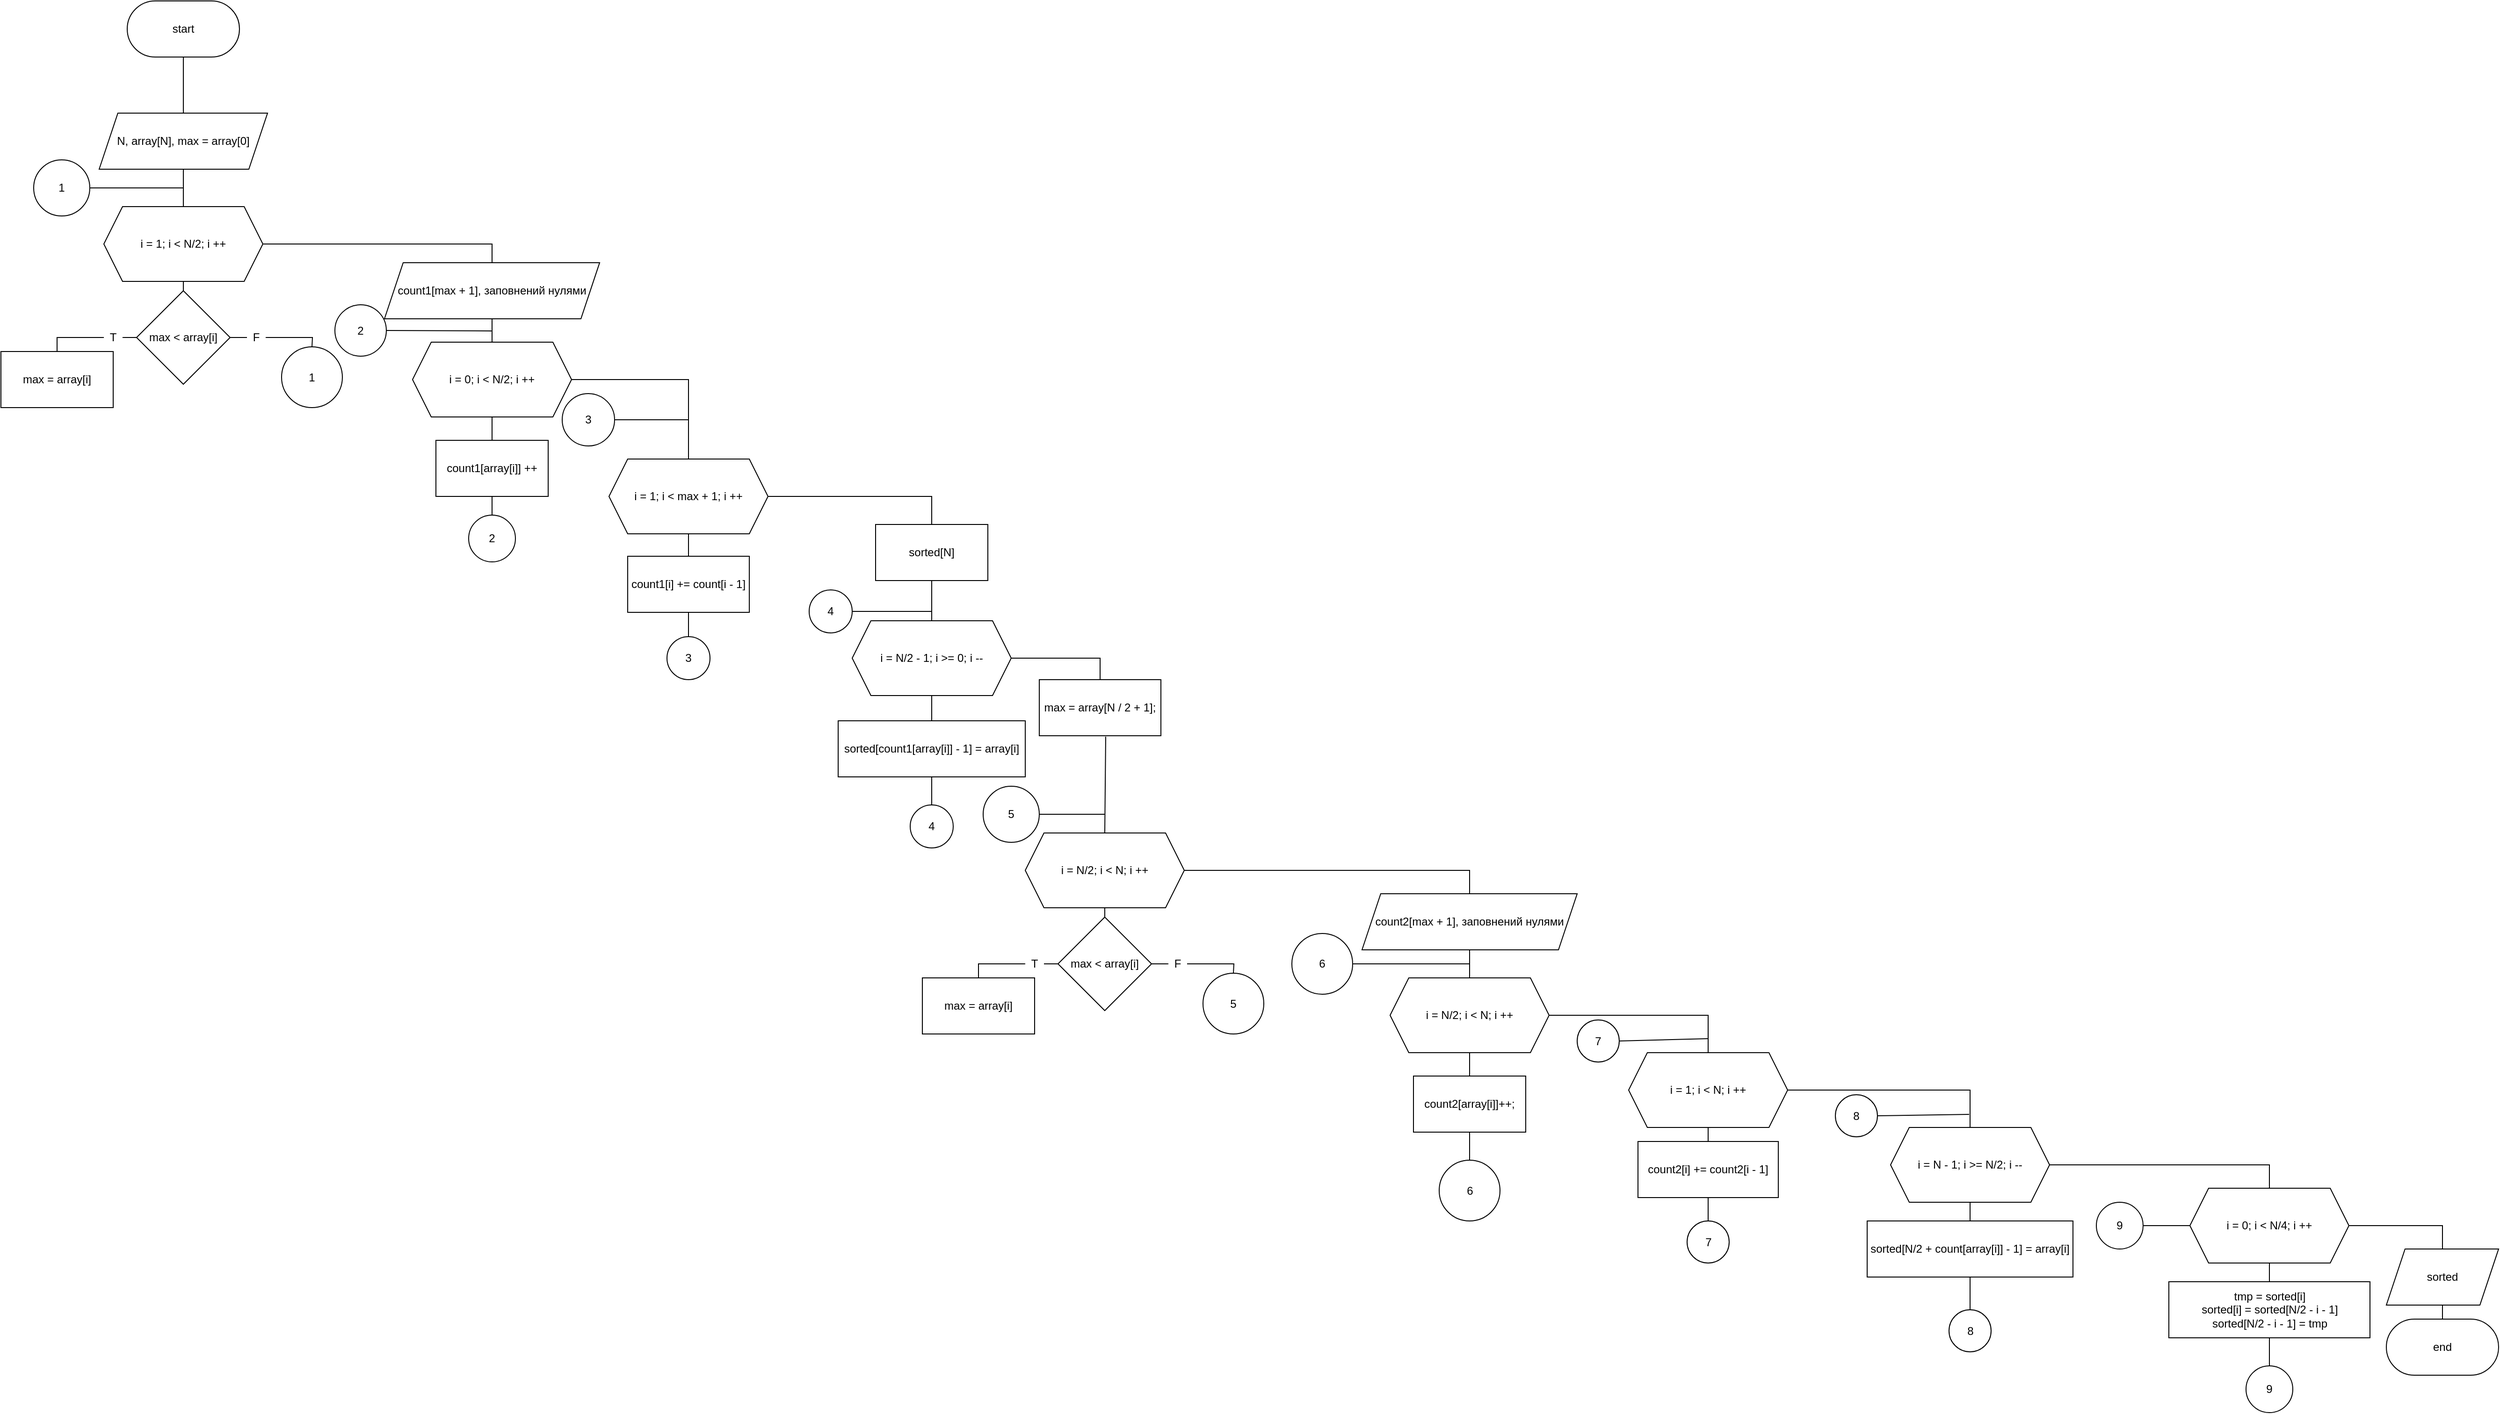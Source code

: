 <mxfile version="16.1.0" type="device"><diagram id="ZupI9HKyiPChusEWa7Ix" name="Page-1"><mxGraphModel dx="3460" dy="1930" grid="1" gridSize="10" guides="1" tooltips="1" connect="1" arrows="1" fold="1" page="1" pageScale="1" pageWidth="2000" pageHeight="2000" math="0" shadow="0"><root><mxCell id="0"/><mxCell id="1" parent="0"/><mxCell id="5Hwp7m4v9MS08alVpXms-1" value="start" style="rounded=1;whiteSpace=wrap;html=1;arcSize=50;" parent="1" vertex="1"><mxGeometry x="155" y="30" width="120" height="60" as="geometry"/></mxCell><mxCell id="5Hwp7m4v9MS08alVpXms-2" value="" style="endArrow=none;html=1;rounded=0;entryX=0.5;entryY=1;entryDx=0;entryDy=0;exitX=0.5;exitY=0;exitDx=0;exitDy=0;" parent="1" source="5Hwp7m4v9MS08alVpXms-3" target="5Hwp7m4v9MS08alVpXms-1" edge="1"><mxGeometry width="50" height="50" relative="1" as="geometry"><mxPoint x="215" y="180" as="sourcePoint"/><mxPoint x="205" y="240" as="targetPoint"/></mxGeometry></mxCell><mxCell id="5Hwp7m4v9MS08alVpXms-3" value="N, array[N], max = array[0]" style="shape=parallelogram;perimeter=parallelogramPerimeter;whiteSpace=wrap;html=1;fixedSize=1;" parent="1" vertex="1"><mxGeometry x="125" y="150" width="180" height="60" as="geometry"/></mxCell><mxCell id="wh28R8S8u-YCx-AjljlT-2" value="" style="endArrow=none;html=1;rounded=0;entryX=0.5;entryY=1;entryDx=0;entryDy=0;exitX=0.5;exitY=0;exitDx=0;exitDy=0;" edge="1" parent="1" source="wh28R8S8u-YCx-AjljlT-4" target="5Hwp7m4v9MS08alVpXms-3"><mxGeometry width="50" height="50" relative="1" as="geometry"><mxPoint x="215" y="270" as="sourcePoint"/><mxPoint x="135" y="230" as="targetPoint"/></mxGeometry></mxCell><mxCell id="wh28R8S8u-YCx-AjljlT-4" value="i = 1; i &amp;lt; N/2; i ++" style="shape=hexagon;perimeter=hexagonPerimeter2;whiteSpace=wrap;html=1;fixedSize=1;" vertex="1" parent="1"><mxGeometry x="130" y="250" width="170" height="80" as="geometry"/></mxCell><mxCell id="wh28R8S8u-YCx-AjljlT-5" value="" style="endArrow=none;html=1;rounded=0;entryX=0.5;entryY=1;entryDx=0;entryDy=0;exitX=0.5;exitY=0;exitDx=0;exitDy=0;" edge="1" parent="1" source="wh28R8S8u-YCx-AjljlT-6" target="wh28R8S8u-YCx-AjljlT-4"><mxGeometry width="50" height="50" relative="1" as="geometry"><mxPoint x="215" y="400" as="sourcePoint"/><mxPoint x="135" y="230" as="targetPoint"/></mxGeometry></mxCell><mxCell id="wh28R8S8u-YCx-AjljlT-6" value="max &amp;lt; array[i]" style="rhombus;whiteSpace=wrap;html=1;" vertex="1" parent="1"><mxGeometry x="165" y="340" width="100" height="100" as="geometry"/></mxCell><mxCell id="wh28R8S8u-YCx-AjljlT-10" value="T" style="text;html=1;strokeColor=none;fillColor=none;align=center;verticalAlign=middle;whiteSpace=wrap;rounded=0;" vertex="1" parent="1"><mxGeometry x="130" y="375" width="20" height="30" as="geometry"/></mxCell><mxCell id="wh28R8S8u-YCx-AjljlT-11" value="" style="endArrow=none;html=1;rounded=0;entryX=0;entryY=0.5;entryDx=0;entryDy=0;exitX=0.5;exitY=0;exitDx=0;exitDy=0;" edge="1" parent="1" source="wh28R8S8u-YCx-AjljlT-18" target="wh28R8S8u-YCx-AjljlT-10"><mxGeometry width="50" height="50" relative="1" as="geometry"><mxPoint x="80" y="450" as="sourcePoint"/><mxPoint x="200" y="410" as="targetPoint"/><Array as="points"><mxPoint x="80" y="390"/></Array></mxGeometry></mxCell><mxCell id="wh28R8S8u-YCx-AjljlT-12" value="" style="endArrow=none;html=1;rounded=0;entryX=0;entryY=0.5;entryDx=0;entryDy=0;exitX=1;exitY=0.5;exitDx=0;exitDy=0;" edge="1" parent="1" source="wh28R8S8u-YCx-AjljlT-10" target="wh28R8S8u-YCx-AjljlT-6"><mxGeometry width="50" height="50" relative="1" as="geometry"><mxPoint x="85" y="380" as="sourcePoint"/><mxPoint x="135" y="330" as="targetPoint"/></mxGeometry></mxCell><mxCell id="wh28R8S8u-YCx-AjljlT-13" value="" style="endArrow=none;html=1;rounded=0;entryX=1;entryY=0.5;entryDx=0;entryDy=0;exitX=0;exitY=0.5;exitDx=0;exitDy=0;" edge="1" parent="1" source="wh28R8S8u-YCx-AjljlT-14" target="wh28R8S8u-YCx-AjljlT-6"><mxGeometry width="50" height="50" relative="1" as="geometry"><mxPoint x="355" y="410" as="sourcePoint"/><mxPoint x="135" y="330" as="targetPoint"/></mxGeometry></mxCell><mxCell id="wh28R8S8u-YCx-AjljlT-14" value="F" style="text;html=1;strokeColor=none;fillColor=none;align=center;verticalAlign=middle;whiteSpace=wrap;rounded=0;" vertex="1" parent="1"><mxGeometry x="283" y="375" width="20" height="30" as="geometry"/></mxCell><mxCell id="wh28R8S8u-YCx-AjljlT-17" value="" style="endArrow=none;html=1;rounded=0;entryX=1;entryY=0.5;entryDx=0;entryDy=0;exitX=0.5;exitY=0;exitDx=0;exitDy=0;" edge="1" parent="1" source="wh28R8S8u-YCx-AjljlT-23" target="wh28R8S8u-YCx-AjljlT-14"><mxGeometry width="50" height="50" relative="1" as="geometry"><mxPoint x="353" y="450" as="sourcePoint"/><mxPoint x="103" y="330" as="targetPoint"/><Array as="points"><mxPoint x="353" y="390"/></Array></mxGeometry></mxCell><mxCell id="wh28R8S8u-YCx-AjljlT-18" value="max = array[i]" style="rounded=0;whiteSpace=wrap;html=1;" vertex="1" parent="1"><mxGeometry x="20" y="405" width="120" height="60" as="geometry"/></mxCell><mxCell id="wh28R8S8u-YCx-AjljlT-21" value="" style="endArrow=none;html=1;rounded=0;exitX=0;exitY=0.5;exitDx=0;exitDy=0;" edge="1" parent="1" source="wh28R8S8u-YCx-AjljlT-22"><mxGeometry width="50" height="50" relative="1" as="geometry"><mxPoint x="10" y="320" as="sourcePoint"/><mxPoint x="215" y="230" as="targetPoint"/></mxGeometry></mxCell><mxCell id="wh28R8S8u-YCx-AjljlT-22" value="1" style="ellipse;whiteSpace=wrap;html=1;aspect=fixed;" vertex="1" parent="1"><mxGeometry x="55" y="200" width="60" height="60" as="geometry"/></mxCell><mxCell id="wh28R8S8u-YCx-AjljlT-23" value="1" style="ellipse;whiteSpace=wrap;html=1;aspect=fixed;" vertex="1" parent="1"><mxGeometry x="320" y="400" width="65" height="65" as="geometry"/></mxCell><mxCell id="wh28R8S8u-YCx-AjljlT-24" value="" style="endArrow=none;html=1;rounded=0;entryX=1;entryY=0.5;entryDx=0;entryDy=0;exitX=0.5;exitY=0;exitDx=0;exitDy=0;" edge="1" parent="1" source="wh28R8S8u-YCx-AjljlT-25" target="wh28R8S8u-YCx-AjljlT-4"><mxGeometry width="50" height="50" relative="1" as="geometry"><mxPoint x="545" y="320" as="sourcePoint"/><mxPoint x="135" y="330" as="targetPoint"/><Array as="points"><mxPoint x="545" y="290"/></Array></mxGeometry></mxCell><mxCell id="wh28R8S8u-YCx-AjljlT-25" value="count1[max + 1], заповнений нулями" style="shape=parallelogram;perimeter=parallelogramPerimeter;whiteSpace=wrap;html=1;fixedSize=1;" vertex="1" parent="1"><mxGeometry x="430" y="310" width="230" height="60" as="geometry"/></mxCell><mxCell id="wh28R8S8u-YCx-AjljlT-26" value="i = 0; i &amp;lt; N/2; i ++" style="shape=hexagon;perimeter=hexagonPerimeter2;whiteSpace=wrap;html=1;fixedSize=1;" vertex="1" parent="1"><mxGeometry x="460" y="395" width="170" height="80" as="geometry"/></mxCell><mxCell id="wh28R8S8u-YCx-AjljlT-27" value="" style="endArrow=none;html=1;rounded=0;entryX=0.5;entryY=1;entryDx=0;entryDy=0;exitX=0.5;exitY=0;exitDx=0;exitDy=0;" edge="1" parent="1" source="wh28R8S8u-YCx-AjljlT-26" target="wh28R8S8u-YCx-AjljlT-25"><mxGeometry width="50" height="50" relative="1" as="geometry"><mxPoint x="445" y="380" as="sourcePoint"/><mxPoint x="495" y="330" as="targetPoint"/></mxGeometry></mxCell><mxCell id="wh28R8S8u-YCx-AjljlT-28" value="" style="endArrow=none;html=1;rounded=0;entryX=0.5;entryY=1;entryDx=0;entryDy=0;exitX=0.5;exitY=0;exitDx=0;exitDy=0;" edge="1" parent="1" source="wh28R8S8u-YCx-AjljlT-29" target="wh28R8S8u-YCx-AjljlT-26"><mxGeometry width="50" height="50" relative="1" as="geometry"><mxPoint x="545" y="520" as="sourcePoint"/><mxPoint x="495" y="430" as="targetPoint"/></mxGeometry></mxCell><mxCell id="wh28R8S8u-YCx-AjljlT-29" value="count1[array[i]] ++" style="rounded=0;whiteSpace=wrap;html=1;" vertex="1" parent="1"><mxGeometry x="485" y="500" width="120" height="60" as="geometry"/></mxCell><mxCell id="wh28R8S8u-YCx-AjljlT-30" value="" style="endArrow=none;html=1;rounded=0;entryX=0.5;entryY=1;entryDx=0;entryDy=0;exitX=0.5;exitY=0;exitDx=0;exitDy=0;" edge="1" parent="1" source="wh28R8S8u-YCx-AjljlT-31" target="wh28R8S8u-YCx-AjljlT-29"><mxGeometry width="50" height="50" relative="1" as="geometry"><mxPoint x="545" y="610" as="sourcePoint"/><mxPoint x="495" y="430" as="targetPoint"/></mxGeometry></mxCell><mxCell id="wh28R8S8u-YCx-AjljlT-31" value="2" style="ellipse;whiteSpace=wrap;html=1;aspect=fixed;" vertex="1" parent="1"><mxGeometry x="520" y="580" width="50" height="50" as="geometry"/></mxCell><mxCell id="wh28R8S8u-YCx-AjljlT-32" value="2" style="ellipse;whiteSpace=wrap;html=1;aspect=fixed;" vertex="1" parent="1"><mxGeometry x="377" y="355" width="55" height="55" as="geometry"/></mxCell><mxCell id="wh28R8S8u-YCx-AjljlT-35" value="" style="endArrow=none;html=1;rounded=0;entryX=1;entryY=0.5;entryDx=0;entryDy=0;" edge="1" parent="1" target="wh28R8S8u-YCx-AjljlT-32"><mxGeometry width="50" height="50" relative="1" as="geometry"><mxPoint x="545" y="383" as="sourcePoint"/><mxPoint x="385" y="552" as="targetPoint"/></mxGeometry></mxCell><mxCell id="wh28R8S8u-YCx-AjljlT-36" value="" style="endArrow=none;html=1;rounded=0;entryX=1;entryY=0.5;entryDx=0;entryDy=0;exitX=0.5;exitY=0;exitDx=0;exitDy=0;" edge="1" parent="1" source="wh28R8S8u-YCx-AjljlT-37" target="wh28R8S8u-YCx-AjljlT-26"><mxGeometry width="50" height="50" relative="1" as="geometry"><mxPoint x="755" y="460" as="sourcePoint"/><mxPoint x="495" y="430" as="targetPoint"/><Array as="points"><mxPoint x="755" y="435"/></Array></mxGeometry></mxCell><mxCell id="wh28R8S8u-YCx-AjljlT-37" value="i = 1; i &amp;lt; max + 1; i ++" style="shape=hexagon;perimeter=hexagonPerimeter2;whiteSpace=wrap;html=1;fixedSize=1;" vertex="1" parent="1"><mxGeometry x="670" y="520" width="170" height="80" as="geometry"/></mxCell><mxCell id="wh28R8S8u-YCx-AjljlT-38" value="count1[i] += count[i - 1]" style="rounded=0;whiteSpace=wrap;html=1;" vertex="1" parent="1"><mxGeometry x="690" y="624" width="130" height="60" as="geometry"/></mxCell><mxCell id="wh28R8S8u-YCx-AjljlT-39" value="" style="endArrow=none;html=1;rounded=0;entryX=0.5;entryY=1;entryDx=0;entryDy=0;exitX=0.5;exitY=0;exitDx=0;exitDy=0;" edge="1" parent="1" source="wh28R8S8u-YCx-AjljlT-38" target="wh28R8S8u-YCx-AjljlT-37"><mxGeometry width="50" height="50" relative="1" as="geometry"><mxPoint x="445" y="580" as="sourcePoint"/><mxPoint x="495" y="530" as="targetPoint"/></mxGeometry></mxCell><mxCell id="wh28R8S8u-YCx-AjljlT-40" value="3" style="ellipse;whiteSpace=wrap;html=1;aspect=fixed;" vertex="1" parent="1"><mxGeometry x="732" y="710" width="46" height="46" as="geometry"/></mxCell><mxCell id="wh28R8S8u-YCx-AjljlT-41" value="" style="endArrow=none;html=1;rounded=0;entryX=0.5;entryY=1;entryDx=0;entryDy=0;exitX=0.5;exitY=0;exitDx=0;exitDy=0;" edge="1" parent="1" source="wh28R8S8u-YCx-AjljlT-40" target="wh28R8S8u-YCx-AjljlT-38"><mxGeometry width="50" height="50" relative="1" as="geometry"><mxPoint x="445" y="580" as="sourcePoint"/><mxPoint x="495" y="530" as="targetPoint"/></mxGeometry></mxCell><mxCell id="wh28R8S8u-YCx-AjljlT-42" value="3" style="ellipse;whiteSpace=wrap;html=1;aspect=fixed;" vertex="1" parent="1"><mxGeometry x="620" y="450" width="56" height="56" as="geometry"/></mxCell><mxCell id="wh28R8S8u-YCx-AjljlT-43" value="" style="endArrow=none;html=1;rounded=0;entryX=1;entryY=0.5;entryDx=0;entryDy=0;" edge="1" parent="1" target="wh28R8S8u-YCx-AjljlT-42"><mxGeometry width="50" height="50" relative="1" as="geometry"><mxPoint x="755" y="478" as="sourcePoint"/><mxPoint x="260" y="570" as="targetPoint"/></mxGeometry></mxCell><mxCell id="wh28R8S8u-YCx-AjljlT-44" value="" style="endArrow=none;html=1;rounded=0;entryX=1;entryY=0.5;entryDx=0;entryDy=0;exitX=0.5;exitY=0;exitDx=0;exitDy=0;" edge="1" parent="1" source="wh28R8S8u-YCx-AjljlT-93" target="wh28R8S8u-YCx-AjljlT-37"><mxGeometry width="50" height="50" relative="1" as="geometry"><mxPoint x="1015" y="600" as="sourcePoint"/><mxPoint x="815" y="530" as="targetPoint"/><Array as="points"><mxPoint x="1015" y="560"/></Array></mxGeometry></mxCell><mxCell id="wh28R8S8u-YCx-AjljlT-47" value="i = N/2 - 1; i &amp;gt;= 0; i --" style="shape=hexagon;perimeter=hexagonPerimeter2;whiteSpace=wrap;html=1;fixedSize=1;" vertex="1" parent="1"><mxGeometry x="930" y="693" width="170" height="80" as="geometry"/></mxCell><mxCell id="wh28R8S8u-YCx-AjljlT-48" value="" style="endArrow=none;html=1;rounded=0;entryX=0.5;entryY=1;entryDx=0;entryDy=0;exitX=0.5;exitY=0;exitDx=0;exitDy=0;" edge="1" parent="1" source="wh28R8S8u-YCx-AjljlT-47" target="wh28R8S8u-YCx-AjljlT-93"><mxGeometry width="50" height="50" relative="1" as="geometry"><mxPoint x="565" y="730" as="sourcePoint"/><mxPoint x="1015" y="660" as="targetPoint"/></mxGeometry></mxCell><mxCell id="wh28R8S8u-YCx-AjljlT-49" value="" style="endArrow=none;html=1;rounded=0;entryX=0.5;entryY=1;entryDx=0;entryDy=0;exitX=0.5;exitY=0;exitDx=0;exitDy=0;" edge="1" parent="1" source="wh28R8S8u-YCx-AjljlT-50" target="wh28R8S8u-YCx-AjljlT-47"><mxGeometry width="50" height="50" relative="1" as="geometry"><mxPoint x="1015" y="810" as="sourcePoint"/><mxPoint x="975" y="880" as="targetPoint"/></mxGeometry></mxCell><mxCell id="wh28R8S8u-YCx-AjljlT-50" value="sorted[count1[array[i]] - 1] = array[i]" style="rounded=0;whiteSpace=wrap;html=1;" vertex="1" parent="1"><mxGeometry x="915" y="800" width="200" height="60" as="geometry"/></mxCell><mxCell id="wh28R8S8u-YCx-AjljlT-51" value="" style="endArrow=none;html=1;rounded=0;entryX=0.5;entryY=1;entryDx=0;entryDy=0;exitX=0.5;exitY=0;exitDx=0;exitDy=0;" edge="1" parent="1" source="wh28R8S8u-YCx-AjljlT-52" target="wh28R8S8u-YCx-AjljlT-50"><mxGeometry width="50" height="50" relative="1" as="geometry"><mxPoint x="1015" y="910" as="sourcePoint"/><mxPoint x="965" y="730" as="targetPoint"/></mxGeometry></mxCell><mxCell id="wh28R8S8u-YCx-AjljlT-52" value="4" style="ellipse;whiteSpace=wrap;html=1;aspect=fixed;" vertex="1" parent="1"><mxGeometry x="992" y="890" width="46" height="46" as="geometry"/></mxCell><mxCell id="wh28R8S8u-YCx-AjljlT-53" value="4" style="ellipse;whiteSpace=wrap;html=1;aspect=fixed;" vertex="1" parent="1"><mxGeometry x="884" y="660" width="46" height="46" as="geometry"/></mxCell><mxCell id="wh28R8S8u-YCx-AjljlT-54" value="" style="endArrow=none;html=1;rounded=0;entryX=1;entryY=0.5;entryDx=0;entryDy=0;" edge="1" parent="1" target="wh28R8S8u-YCx-AjljlT-53"><mxGeometry width="50" height="50" relative="1" as="geometry"><mxPoint x="1015" y="683" as="sourcePoint"/><mxPoint x="965" y="730" as="targetPoint"/></mxGeometry></mxCell><mxCell id="wh28R8S8u-YCx-AjljlT-55" value="" style="endArrow=none;html=1;rounded=0;entryX=1;entryY=0.5;entryDx=0;entryDy=0;exitX=0.5;exitY=0;exitDx=0;exitDy=0;" edge="1" parent="1" source="wh28R8S8u-YCx-AjljlT-56" target="wh28R8S8u-YCx-AjljlT-47"><mxGeometry width="50" height="50" relative="1" as="geometry"><mxPoint x="1195" y="780" as="sourcePoint"/><mxPoint x="965" y="730" as="targetPoint"/><Array as="points"><mxPoint x="1195" y="733"/></Array></mxGeometry></mxCell><mxCell id="wh28R8S8u-YCx-AjljlT-56" value="max = array[N / 2 + 1];" style="rounded=0;whiteSpace=wrap;html=1;" vertex="1" parent="1"><mxGeometry x="1130" y="756" width="130" height="60" as="geometry"/></mxCell><mxCell id="wh28R8S8u-YCx-AjljlT-61" value="" style="endArrow=none;html=1;rounded=0;exitX=0.5;exitY=0;exitDx=0;exitDy=0;" edge="1" parent="1" source="wh28R8S8u-YCx-AjljlT-62"><mxGeometry width="50" height="50" relative="1" as="geometry"><mxPoint x="1200" y="940" as="sourcePoint"/><mxPoint x="1201" y="817" as="targetPoint"/></mxGeometry></mxCell><mxCell id="wh28R8S8u-YCx-AjljlT-62" value="i = N/2; i &amp;lt; N; i ++" style="shape=hexagon;perimeter=hexagonPerimeter2;whiteSpace=wrap;html=1;fixedSize=1;" vertex="1" parent="1"><mxGeometry x="1115" y="920" width="170" height="80" as="geometry"/></mxCell><mxCell id="wh28R8S8u-YCx-AjljlT-63" value="" style="endArrow=none;html=1;rounded=0;entryX=0.5;entryY=1;entryDx=0;entryDy=0;exitX=0.5;exitY=0;exitDx=0;exitDy=0;" edge="1" parent="1" source="wh28R8S8u-YCx-AjljlT-64" target="wh28R8S8u-YCx-AjljlT-62"><mxGeometry width="50" height="50" relative="1" as="geometry"><mxPoint x="1200" y="1070" as="sourcePoint"/><mxPoint x="1120" y="900" as="targetPoint"/></mxGeometry></mxCell><mxCell id="wh28R8S8u-YCx-AjljlT-64" value="max &amp;lt; array[i]" style="rhombus;whiteSpace=wrap;html=1;" vertex="1" parent="1"><mxGeometry x="1150" y="1010" width="100" height="100" as="geometry"/></mxCell><mxCell id="wh28R8S8u-YCx-AjljlT-65" value="T" style="text;html=1;strokeColor=none;fillColor=none;align=center;verticalAlign=middle;whiteSpace=wrap;rounded=0;" vertex="1" parent="1"><mxGeometry x="1115" y="1045" width="20" height="30" as="geometry"/></mxCell><mxCell id="wh28R8S8u-YCx-AjljlT-66" value="" style="endArrow=none;html=1;rounded=0;entryX=0;entryY=0.5;entryDx=0;entryDy=0;exitX=0.5;exitY=0;exitDx=0;exitDy=0;" edge="1" parent="1" source="wh28R8S8u-YCx-AjljlT-71" target="wh28R8S8u-YCx-AjljlT-65"><mxGeometry width="50" height="50" relative="1" as="geometry"><mxPoint x="1065" y="1120" as="sourcePoint"/><mxPoint x="1185" y="1080" as="targetPoint"/><Array as="points"><mxPoint x="1065" y="1060"/></Array></mxGeometry></mxCell><mxCell id="wh28R8S8u-YCx-AjljlT-67" value="" style="endArrow=none;html=1;rounded=0;entryX=0;entryY=0.5;entryDx=0;entryDy=0;exitX=1;exitY=0.5;exitDx=0;exitDy=0;" edge="1" parent="1" source="wh28R8S8u-YCx-AjljlT-65" target="wh28R8S8u-YCx-AjljlT-64"><mxGeometry width="50" height="50" relative="1" as="geometry"><mxPoint x="1070" y="1050" as="sourcePoint"/><mxPoint x="1120" y="1000" as="targetPoint"/></mxGeometry></mxCell><mxCell id="wh28R8S8u-YCx-AjljlT-68" value="" style="endArrow=none;html=1;rounded=0;entryX=1;entryY=0.5;entryDx=0;entryDy=0;exitX=0;exitY=0.5;exitDx=0;exitDy=0;" edge="1" parent="1" source="wh28R8S8u-YCx-AjljlT-69" target="wh28R8S8u-YCx-AjljlT-64"><mxGeometry width="50" height="50" relative="1" as="geometry"><mxPoint x="1340" y="1080" as="sourcePoint"/><mxPoint x="1120" y="1000" as="targetPoint"/></mxGeometry></mxCell><mxCell id="wh28R8S8u-YCx-AjljlT-69" value="F" style="text;html=1;strokeColor=none;fillColor=none;align=center;verticalAlign=middle;whiteSpace=wrap;rounded=0;" vertex="1" parent="1"><mxGeometry x="1268" y="1045" width="20" height="30" as="geometry"/></mxCell><mxCell id="wh28R8S8u-YCx-AjljlT-70" value="" style="endArrow=none;html=1;rounded=0;entryX=1;entryY=0.5;entryDx=0;entryDy=0;exitX=0.5;exitY=0;exitDx=0;exitDy=0;" edge="1" parent="1" source="wh28R8S8u-YCx-AjljlT-74" target="wh28R8S8u-YCx-AjljlT-69"><mxGeometry width="50" height="50" relative="1" as="geometry"><mxPoint x="1338" y="1120" as="sourcePoint"/><mxPoint x="1088" y="1000" as="targetPoint"/><Array as="points"><mxPoint x="1338" y="1060"/></Array></mxGeometry></mxCell><mxCell id="wh28R8S8u-YCx-AjljlT-71" value="max = array[i]" style="rounded=0;whiteSpace=wrap;html=1;" vertex="1" parent="1"><mxGeometry x="1005" y="1075" width="120" height="60" as="geometry"/></mxCell><mxCell id="wh28R8S8u-YCx-AjljlT-72" value="" style="endArrow=none;html=1;rounded=0;exitX=0;exitY=0.5;exitDx=0;exitDy=0;" edge="1" parent="1" source="wh28R8S8u-YCx-AjljlT-73"><mxGeometry width="50" height="50" relative="1" as="geometry"><mxPoint x="995" y="990" as="sourcePoint"/><mxPoint x="1200" y="900" as="targetPoint"/></mxGeometry></mxCell><mxCell id="wh28R8S8u-YCx-AjljlT-73" value="5" style="ellipse;whiteSpace=wrap;html=1;aspect=fixed;" vertex="1" parent="1"><mxGeometry x="1070" y="870" width="60" height="60" as="geometry"/></mxCell><mxCell id="wh28R8S8u-YCx-AjljlT-74" value="5" style="ellipse;whiteSpace=wrap;html=1;aspect=fixed;" vertex="1" parent="1"><mxGeometry x="1305" y="1070" width="65" height="65" as="geometry"/></mxCell><mxCell id="wh28R8S8u-YCx-AjljlT-75" value="" style="endArrow=none;html=1;rounded=0;exitX=0.5;exitY=0;exitDx=0;exitDy=0;entryX=1;entryY=0.5;entryDx=0;entryDy=0;" edge="1" parent="1" source="wh28R8S8u-YCx-AjljlT-76" target="wh28R8S8u-YCx-AjljlT-62"><mxGeometry width="50" height="50" relative="1" as="geometry"><mxPoint x="1405" y="1000" as="sourcePoint"/><mxPoint x="1370" y="1000" as="targetPoint"/><Array as="points"><mxPoint x="1590" y="960"/></Array></mxGeometry></mxCell><mxCell id="wh28R8S8u-YCx-AjljlT-76" value="count2[max + 1], заповнений нулями" style="shape=parallelogram;perimeter=parallelogramPerimeter;whiteSpace=wrap;html=1;fixedSize=1;" vertex="1" parent="1"><mxGeometry x="1475" y="985" width="230" height="60" as="geometry"/></mxCell><mxCell id="wh28R8S8u-YCx-AjljlT-77" value="" style="endArrow=none;html=1;rounded=0;entryX=0.5;entryY=1;entryDx=0;entryDy=0;exitX=0.5;exitY=0;exitDx=0;exitDy=0;" edge="1" parent="1" source="wh28R8S8u-YCx-AjljlT-79" target="wh28R8S8u-YCx-AjljlT-76"><mxGeometry width="50" height="50" relative="1" as="geometry"><mxPoint x="1480" y="1080" as="sourcePoint"/><mxPoint x="1390" y="1170" as="targetPoint"/></mxGeometry></mxCell><mxCell id="wh28R8S8u-YCx-AjljlT-79" value="i = N/2; i &amp;lt; N; i ++" style="shape=hexagon;perimeter=hexagonPerimeter2;whiteSpace=wrap;html=1;fixedSize=1;" vertex="1" parent="1"><mxGeometry x="1505" y="1075" width="170" height="80" as="geometry"/></mxCell><mxCell id="wh28R8S8u-YCx-AjljlT-80" value="6" style="ellipse;whiteSpace=wrap;html=1;aspect=fixed;" vertex="1" parent="1"><mxGeometry x="1400" y="1027.5" width="65" height="65" as="geometry"/></mxCell><mxCell id="wh28R8S8u-YCx-AjljlT-81" value="" style="endArrow=none;html=1;rounded=0;entryX=1;entryY=0.5;entryDx=0;entryDy=0;" edge="1" parent="1" target="wh28R8S8u-YCx-AjljlT-80"><mxGeometry width="50" height="50" relative="1" as="geometry"><mxPoint x="1590" y="1060" as="sourcePoint"/><mxPoint x="1390" y="1080" as="targetPoint"/></mxGeometry></mxCell><mxCell id="wh28R8S8u-YCx-AjljlT-82" value="" style="endArrow=none;html=1;rounded=0;entryX=0.5;entryY=1;entryDx=0;entryDy=0;exitX=0.5;exitY=0;exitDx=0;exitDy=0;" edge="1" parent="1" source="wh28R8S8u-YCx-AjljlT-83" target="wh28R8S8u-YCx-AjljlT-79"><mxGeometry width="50" height="50" relative="1" as="geometry"><mxPoint x="1590" y="1200" as="sourcePoint"/><mxPoint x="1390" y="1080" as="targetPoint"/></mxGeometry></mxCell><mxCell id="wh28R8S8u-YCx-AjljlT-83" value="count2[array[i]]++;" style="rounded=0;whiteSpace=wrap;html=1;" vertex="1" parent="1"><mxGeometry x="1530" y="1180" width="120" height="60" as="geometry"/></mxCell><mxCell id="wh28R8S8u-YCx-AjljlT-84" value="6" style="ellipse;whiteSpace=wrap;html=1;aspect=fixed;" vertex="1" parent="1"><mxGeometry x="1557.5" y="1270" width="65" height="65" as="geometry"/></mxCell><mxCell id="wh28R8S8u-YCx-AjljlT-85" value="" style="endArrow=none;html=1;rounded=0;entryX=0.5;entryY=1;entryDx=0;entryDy=0;exitX=0.5;exitY=0;exitDx=0;exitDy=0;" edge="1" parent="1" source="wh28R8S8u-YCx-AjljlT-84" target="wh28R8S8u-YCx-AjljlT-83"><mxGeometry width="50" height="50" relative="1" as="geometry"><mxPoint x="1340" y="1220" as="sourcePoint"/><mxPoint x="1390" y="1170" as="targetPoint"/></mxGeometry></mxCell><mxCell id="wh28R8S8u-YCx-AjljlT-87" value="" style="endArrow=none;html=1;rounded=0;entryX=1;entryY=0.5;entryDx=0;entryDy=0;exitX=0.5;exitY=0;exitDx=0;exitDy=0;" edge="1" parent="1" source="wh28R8S8u-YCx-AjljlT-89" target="wh28R8S8u-YCx-AjljlT-79"><mxGeometry width="50" height="50" relative="1" as="geometry"><mxPoint x="1800" y="1150" as="sourcePoint"/><mxPoint x="1530" y="1140" as="targetPoint"/><Array as="points"><mxPoint x="1845" y="1115"/></Array></mxGeometry></mxCell><mxCell id="wh28R8S8u-YCx-AjljlT-89" value="i = 1; i &amp;lt; N; i ++" style="shape=hexagon;perimeter=hexagonPerimeter2;whiteSpace=wrap;html=1;fixedSize=1;" vertex="1" parent="1"><mxGeometry x="1760" y="1155" width="170" height="80" as="geometry"/></mxCell><mxCell id="wh28R8S8u-YCx-AjljlT-90" value="count2[i] += count2[i - 1]" style="rounded=0;whiteSpace=wrap;html=1;" vertex="1" parent="1"><mxGeometry x="1770" y="1250" width="150" height="60" as="geometry"/></mxCell><mxCell id="wh28R8S8u-YCx-AjljlT-91" value="" style="endArrow=none;html=1;rounded=0;entryX=0.5;entryY=1;entryDx=0;entryDy=0;exitX=0.5;exitY=0;exitDx=0;exitDy=0;" edge="1" parent="1" source="wh28R8S8u-YCx-AjljlT-90" target="wh28R8S8u-YCx-AjljlT-89"><mxGeometry width="50" height="50" relative="1" as="geometry"><mxPoint x="1600" y="1330" as="sourcePoint"/><mxPoint x="1650" y="1280" as="targetPoint"/></mxGeometry></mxCell><mxCell id="wh28R8S8u-YCx-AjljlT-93" value="sorted[N]" style="rounded=0;whiteSpace=wrap;html=1;" vertex="1" parent="1"><mxGeometry x="955" y="590" width="120" height="60" as="geometry"/></mxCell><mxCell id="wh28R8S8u-YCx-AjljlT-94" value="" style="endArrow=none;html=1;rounded=0;entryX=1;entryY=0.5;entryDx=0;entryDy=0;exitX=0.5;exitY=0;exitDx=0;exitDy=0;" edge="1" parent="1" source="wh28R8S8u-YCx-AjljlT-100" target="wh28R8S8u-YCx-AjljlT-89"><mxGeometry width="50" height="50" relative="1" as="geometry"><mxPoint x="2040" y="1220" as="sourcePoint"/><mxPoint x="1520" y="1150" as="targetPoint"/><Array as="points"><mxPoint x="2125" y="1195"/></Array></mxGeometry></mxCell><mxCell id="wh28R8S8u-YCx-AjljlT-95" value="" style="endArrow=none;html=1;rounded=0;exitX=1;exitY=0.5;exitDx=0;exitDy=0;" edge="1" parent="1" source="wh28R8S8u-YCx-AjljlT-97"><mxGeometry width="50" height="50" relative="1" as="geometry"><mxPoint x="1770" y="1140" as="sourcePoint"/><mxPoint x="1845" y="1140" as="targetPoint"/></mxGeometry></mxCell><mxCell id="wh28R8S8u-YCx-AjljlT-97" value="7" style="ellipse;whiteSpace=wrap;html=1;aspect=fixed;" vertex="1" parent="1"><mxGeometry x="1705" y="1120" width="45" height="45" as="geometry"/></mxCell><mxCell id="wh28R8S8u-YCx-AjljlT-98" value="7" style="ellipse;whiteSpace=wrap;html=1;aspect=fixed;" vertex="1" parent="1"><mxGeometry x="1822.5" y="1335" width="45" height="45" as="geometry"/></mxCell><mxCell id="wh28R8S8u-YCx-AjljlT-99" value="" style="endArrow=none;html=1;rounded=0;entryX=0.5;entryY=1;entryDx=0;entryDy=0;exitX=0.5;exitY=0;exitDx=0;exitDy=0;" edge="1" parent="1" source="wh28R8S8u-YCx-AjljlT-98" target="wh28R8S8u-YCx-AjljlT-90"><mxGeometry width="50" height="50" relative="1" as="geometry"><mxPoint x="1630" y="1260" as="sourcePoint"/><mxPoint x="1680" y="1210" as="targetPoint"/></mxGeometry></mxCell><mxCell id="wh28R8S8u-YCx-AjljlT-100" value="i = N - 1; i &amp;gt;= N/2; i --" style="shape=hexagon;perimeter=hexagonPerimeter2;whiteSpace=wrap;html=1;fixedSize=1;" vertex="1" parent="1"><mxGeometry x="2040" y="1235" width="170" height="80" as="geometry"/></mxCell><mxCell id="wh28R8S8u-YCx-AjljlT-101" value="8" style="ellipse;whiteSpace=wrap;html=1;aspect=fixed;" vertex="1" parent="1"><mxGeometry x="1981" y="1200" width="45" height="45" as="geometry"/></mxCell><mxCell id="wh28R8S8u-YCx-AjljlT-102" value="" style="endArrow=none;html=1;rounded=0;exitX=1;exitY=0.5;exitDx=0;exitDy=0;" edge="1" parent="1" source="wh28R8S8u-YCx-AjljlT-101"><mxGeometry width="50" height="50" relative="1" as="geometry"><mxPoint x="1940" y="1320" as="sourcePoint"/><mxPoint x="2124" y="1221" as="targetPoint"/></mxGeometry></mxCell><mxCell id="wh28R8S8u-YCx-AjljlT-103" value="sorted[N/2 + count[array[i]] - 1] = array[i]" style="rounded=0;whiteSpace=wrap;html=1;" vertex="1" parent="1"><mxGeometry x="2015" y="1335" width="220" height="60" as="geometry"/></mxCell><mxCell id="wh28R8S8u-YCx-AjljlT-104" value="" style="endArrow=none;html=1;rounded=0;entryX=0.5;entryY=1;entryDx=0;entryDy=0;exitX=0.5;exitY=0;exitDx=0;exitDy=0;" edge="1" parent="1" source="wh28R8S8u-YCx-AjljlT-103" target="wh28R8S8u-YCx-AjljlT-100"><mxGeometry width="50" height="50" relative="1" as="geometry"><mxPoint x="1880" y="1330" as="sourcePoint"/><mxPoint x="1930" y="1280" as="targetPoint"/></mxGeometry></mxCell><mxCell id="wh28R8S8u-YCx-AjljlT-105" value="8" style="ellipse;whiteSpace=wrap;html=1;aspect=fixed;" vertex="1" parent="1"><mxGeometry x="2102.5" y="1430" width="45" height="45" as="geometry"/></mxCell><mxCell id="wh28R8S8u-YCx-AjljlT-106" value="" style="endArrow=none;html=1;rounded=0;entryX=0.5;entryY=1;entryDx=0;entryDy=0;exitX=0.5;exitY=0;exitDx=0;exitDy=0;" edge="1" parent="1" source="wh28R8S8u-YCx-AjljlT-105" target="wh28R8S8u-YCx-AjljlT-103"><mxGeometry width="50" height="50" relative="1" as="geometry"><mxPoint x="1880" y="1410" as="sourcePoint"/><mxPoint x="1930" y="1360" as="targetPoint"/></mxGeometry></mxCell><mxCell id="wh28R8S8u-YCx-AjljlT-107" value="" style="endArrow=none;html=1;rounded=0;entryX=1;entryY=0.5;entryDx=0;entryDy=0;exitX=0.5;exitY=0;exitDx=0;exitDy=0;" edge="1" parent="1" source="wh28R8S8u-YCx-AjljlT-108" target="wh28R8S8u-YCx-AjljlT-100"><mxGeometry width="50" height="50" relative="1" as="geometry"><mxPoint x="2310" y="1320" as="sourcePoint"/><mxPoint x="2210" y="1240" as="targetPoint"/><Array as="points"><mxPoint x="2445" y="1275"/></Array></mxGeometry></mxCell><mxCell id="wh28R8S8u-YCx-AjljlT-108" value="i = 0; i &amp;lt; N/4; i ++" style="shape=hexagon;perimeter=hexagonPerimeter2;whiteSpace=wrap;html=1;fixedSize=1;" vertex="1" parent="1"><mxGeometry x="2360" y="1300" width="170" height="80" as="geometry"/></mxCell><mxCell id="wh28R8S8u-YCx-AjljlT-109" value="" style="endArrow=none;html=1;rounded=0;entryX=0.5;entryY=1;entryDx=0;entryDy=0;exitX=0.5;exitY=0;exitDx=0;exitDy=0;" edge="1" parent="1" source="wh28R8S8u-YCx-AjljlT-113" target="wh28R8S8u-YCx-AjljlT-108"><mxGeometry width="50" height="50" relative="1" as="geometry"><mxPoint x="2445" y="1420" as="sourcePoint"/><mxPoint x="2270" y="1380" as="targetPoint"/></mxGeometry></mxCell><mxCell id="wh28R8S8u-YCx-AjljlT-111" value="9" style="ellipse;whiteSpace=wrap;html=1;aspect=fixed;" vertex="1" parent="1"><mxGeometry x="2260" y="1315" width="50" height="50" as="geometry"/></mxCell><mxCell id="wh28R8S8u-YCx-AjljlT-112" value="" style="endArrow=none;html=1;rounded=0;entryX=0;entryY=0.5;entryDx=0;entryDy=0;exitX=1;exitY=0.5;exitDx=0;exitDy=0;" edge="1" parent="1" source="wh28R8S8u-YCx-AjljlT-111" target="wh28R8S8u-YCx-AjljlT-108"><mxGeometry width="50" height="50" relative="1" as="geometry"><mxPoint x="2220" y="1430" as="sourcePoint"/><mxPoint x="2270" y="1380" as="targetPoint"/></mxGeometry></mxCell><mxCell id="wh28R8S8u-YCx-AjljlT-113" value="tmp = sorted[i]&lt;br&gt;sorted[i] = sorted[N/2 - i - 1]&lt;br&gt;sorted[N/2 - i - 1] = tmp" style="rounded=0;whiteSpace=wrap;html=1;" vertex="1" parent="1"><mxGeometry x="2337.5" y="1400" width="215" height="60" as="geometry"/></mxCell><mxCell id="wh28R8S8u-YCx-AjljlT-114" value="9" style="ellipse;whiteSpace=wrap;html=1;aspect=fixed;" vertex="1" parent="1"><mxGeometry x="2420" y="1490" width="50" height="50" as="geometry"/></mxCell><mxCell id="wh28R8S8u-YCx-AjljlT-115" value="" style="endArrow=none;html=1;rounded=0;entryX=0.5;entryY=1;entryDx=0;entryDy=0;exitX=0.5;exitY=0;exitDx=0;exitDy=0;" edge="1" parent="1" source="wh28R8S8u-YCx-AjljlT-114" target="wh28R8S8u-YCx-AjljlT-113"><mxGeometry width="50" height="50" relative="1" as="geometry"><mxPoint x="2220" y="1620" as="sourcePoint"/><mxPoint x="2270" y="1570" as="targetPoint"/></mxGeometry></mxCell><mxCell id="wh28R8S8u-YCx-AjljlT-116" value="" style="endArrow=none;html=1;rounded=0;entryX=1;entryY=0.5;entryDx=0;entryDy=0;exitX=0.5;exitY=0;exitDx=0;exitDy=0;" edge="1" parent="1" source="wh28R8S8u-YCx-AjljlT-117" target="wh28R8S8u-YCx-AjljlT-108"><mxGeometry width="50" height="50" relative="1" as="geometry"><mxPoint x="2630" y="1370" as="sourcePoint"/><mxPoint x="2270" y="1370" as="targetPoint"/><Array as="points"><mxPoint x="2630" y="1340"/></Array></mxGeometry></mxCell><mxCell id="wh28R8S8u-YCx-AjljlT-117" value="sorted" style="shape=parallelogram;perimeter=parallelogramPerimeter;whiteSpace=wrap;html=1;fixedSize=1;" vertex="1" parent="1"><mxGeometry x="2570" y="1365" width="120" height="60" as="geometry"/></mxCell><mxCell id="wh28R8S8u-YCx-AjljlT-119" value="" style="endArrow=none;html=1;rounded=0;entryX=0.5;entryY=0;entryDx=0;entryDy=0;exitX=0.5;exitY=1;exitDx=0;exitDy=0;" edge="1" parent="1" source="wh28R8S8u-YCx-AjljlT-117" target="wh28R8S8u-YCx-AjljlT-122"><mxGeometry width="50" height="50" relative="1" as="geometry"><mxPoint x="2590" y="1520" as="sourcePoint"/><mxPoint x="2640" y="1470" as="targetPoint"/></mxGeometry></mxCell><mxCell id="wh28R8S8u-YCx-AjljlT-122" value="end" style="rounded=1;whiteSpace=wrap;html=1;arcSize=50;" vertex="1" parent="1"><mxGeometry x="2570" y="1440" width="120" height="60" as="geometry"/></mxCell></root></mxGraphModel></diagram></mxfile>
